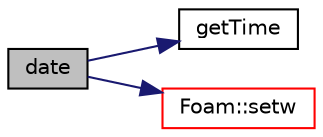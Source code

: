 digraph "date"
{
  bgcolor="transparent";
  edge [fontname="Helvetica",fontsize="10",labelfontname="Helvetica",labelfontsize="10"];
  node [fontname="Helvetica",fontsize="10",shape=record];
  rankdir="LR";
  Node44 [label="date",height=0.2,width=0.4,color="black", fillcolor="grey75", style="filled", fontcolor="black"];
  Node44 -> Node45 [color="midnightblue",fontsize="10",style="solid",fontname="Helvetica"];
  Node45 [label="getTime",height=0.2,width=0.4,color="black",URL="$a27777.html#a32315808bd93c14f43ad88f6129f4f35",tooltip="Get the current clock time in seconds. "];
  Node44 -> Node46 [color="midnightblue",fontsize="10",style="solid",fontname="Helvetica"];
  Node46 [label="Foam::setw",height=0.2,width=0.4,color="red",URL="$a21851.html#a3318127f6f23246407ca749a0a0ea03c"];
}
